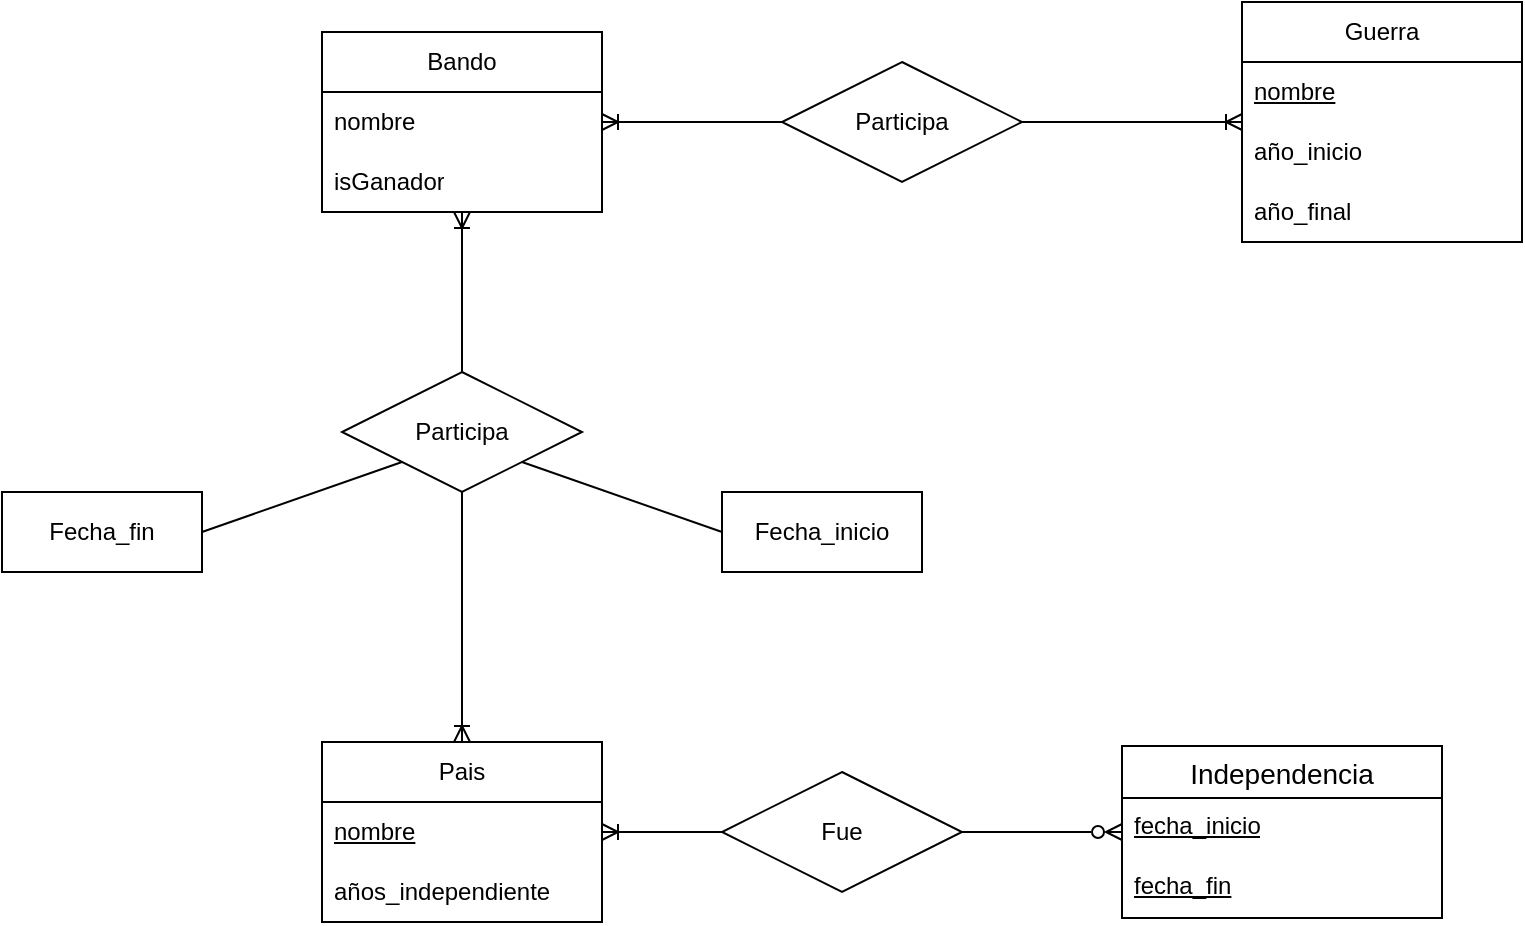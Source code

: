 <mxfile version="22.0.4" type="github" pages="2">
  <diagram id="xodAkxZxzh1Cj0b88DQv" name="Página-1">
    <mxGraphModel dx="1195" dy="640" grid="1" gridSize="10" guides="1" tooltips="1" connect="1" arrows="1" fold="1" page="1" pageScale="1" pageWidth="827" pageHeight="1169" math="0" shadow="0">
      <root>
        <mxCell id="0" />
        <mxCell id="1" parent="0" />
        <mxCell id="SI2Jbk0fxi3ZAPeUlPYS-1" value="Guerra" style="swimlane;fontStyle=0;childLayout=stackLayout;horizontal=1;startSize=30;horizontalStack=0;resizeParent=1;resizeParentMax=0;resizeLast=0;collapsible=1;marginBottom=0;whiteSpace=wrap;html=1;" parent="1" vertex="1">
          <mxGeometry x="780" y="225" width="140" height="120" as="geometry" />
        </mxCell>
        <mxCell id="SI2Jbk0fxi3ZAPeUlPYS-2" value="&lt;u&gt;nombre&lt;/u&gt;" style="text;strokeColor=none;fillColor=none;align=left;verticalAlign=middle;spacingLeft=4;spacingRight=4;overflow=hidden;points=[[0,0.5],[1,0.5]];portConstraint=eastwest;rotatable=0;whiteSpace=wrap;html=1;" parent="SI2Jbk0fxi3ZAPeUlPYS-1" vertex="1">
          <mxGeometry y="30" width="140" height="30" as="geometry" />
        </mxCell>
        <mxCell id="SI2Jbk0fxi3ZAPeUlPYS-3" value="año_inicio" style="text;strokeColor=none;fillColor=none;align=left;verticalAlign=middle;spacingLeft=4;spacingRight=4;overflow=hidden;points=[[0,0.5],[1,0.5]];portConstraint=eastwest;rotatable=0;whiteSpace=wrap;html=1;" parent="SI2Jbk0fxi3ZAPeUlPYS-1" vertex="1">
          <mxGeometry y="60" width="140" height="30" as="geometry" />
        </mxCell>
        <mxCell id="SI2Jbk0fxi3ZAPeUlPYS-4" value="año_final" style="text;strokeColor=none;fillColor=none;align=left;verticalAlign=middle;spacingLeft=4;spacingRight=4;overflow=hidden;points=[[0,0.5],[1,0.5]];portConstraint=eastwest;rotatable=0;whiteSpace=wrap;html=1;" parent="SI2Jbk0fxi3ZAPeUlPYS-1" vertex="1">
          <mxGeometry y="90" width="140" height="30" as="geometry" />
        </mxCell>
        <mxCell id="SI2Jbk0fxi3ZAPeUlPYS-5" value="Pais" style="swimlane;fontStyle=0;childLayout=stackLayout;horizontal=1;startSize=30;horizontalStack=0;resizeParent=1;resizeParentMax=0;resizeLast=0;collapsible=1;marginBottom=0;whiteSpace=wrap;html=1;" parent="1" vertex="1">
          <mxGeometry x="320" y="595" width="140" height="90" as="geometry" />
        </mxCell>
        <mxCell id="SI2Jbk0fxi3ZAPeUlPYS-6" value="&lt;u&gt;nombre&lt;/u&gt;" style="text;strokeColor=none;fillColor=none;align=left;verticalAlign=middle;spacingLeft=4;spacingRight=4;overflow=hidden;points=[[0,0.5],[1,0.5]];portConstraint=eastwest;rotatable=0;whiteSpace=wrap;html=1;" parent="SI2Jbk0fxi3ZAPeUlPYS-5" vertex="1">
          <mxGeometry y="30" width="140" height="30" as="geometry" />
        </mxCell>
        <mxCell id="SI2Jbk0fxi3ZAPeUlPYS-7" value="años_independiente" style="text;strokeColor=none;fillColor=none;align=left;verticalAlign=middle;spacingLeft=4;spacingRight=4;overflow=hidden;points=[[0,0.5],[1,0.5]];portConstraint=eastwest;rotatable=0;whiteSpace=wrap;html=1;" parent="SI2Jbk0fxi3ZAPeUlPYS-5" vertex="1">
          <mxGeometry y="60" width="140" height="30" as="geometry" />
        </mxCell>
        <mxCell id="SI2Jbk0fxi3ZAPeUlPYS-15" value="Independencia" style="swimlane;fontStyle=0;childLayout=stackLayout;horizontal=1;startSize=26;horizontalStack=0;resizeParent=1;resizeParentMax=0;resizeLast=0;collapsible=1;marginBottom=0;align=center;fontSize=14;" parent="1" vertex="1">
          <mxGeometry x="720" y="597" width="160" height="86" as="geometry" />
        </mxCell>
        <mxCell id="SI2Jbk0fxi3ZAPeUlPYS-16" value="&lt;u&gt;fecha_inicio&lt;/u&gt;" style="text;strokeColor=none;fillColor=none;spacingLeft=4;spacingRight=4;overflow=hidden;rotatable=0;points=[[0,0.5],[1,0.5]];portConstraint=eastwest;fontSize=12;whiteSpace=wrap;html=1;" parent="SI2Jbk0fxi3ZAPeUlPYS-15" vertex="1">
          <mxGeometry y="26" width="160" height="30" as="geometry" />
        </mxCell>
        <mxCell id="SI2Jbk0fxi3ZAPeUlPYS-17" value="&lt;u&gt;fecha_fin&lt;/u&gt;" style="text;strokeColor=none;fillColor=none;spacingLeft=4;spacingRight=4;overflow=hidden;rotatable=0;points=[[0,0.5],[1,0.5]];portConstraint=eastwest;fontSize=12;whiteSpace=wrap;html=1;" parent="SI2Jbk0fxi3ZAPeUlPYS-15" vertex="1">
          <mxGeometry y="56" width="160" height="30" as="geometry" />
        </mxCell>
        <mxCell id="SI2Jbk0fxi3ZAPeUlPYS-31" style="edgeStyle=orthogonalEdgeStyle;rounded=0;orthogonalLoop=1;jettySize=auto;html=1;endArrow=ERoneToMany;endFill=0;" parent="1" source="SI2Jbk0fxi3ZAPeUlPYS-19" target="SI2Jbk0fxi3ZAPeUlPYS-5" edge="1">
          <mxGeometry relative="1" as="geometry" />
        </mxCell>
        <mxCell id="nCyGMoYEvmogcTahltSp-5" style="edgeStyle=orthogonalEdgeStyle;rounded=0;orthogonalLoop=1;jettySize=auto;html=1;endArrow=ERoneToMany;endFill=0;" edge="1" parent="1" source="SI2Jbk0fxi3ZAPeUlPYS-19" target="nCyGMoYEvmogcTahltSp-1">
          <mxGeometry relative="1" as="geometry" />
        </mxCell>
        <mxCell id="SI2Jbk0fxi3ZAPeUlPYS-19" value="Participa" style="shape=rhombus;perimeter=rhombusPerimeter;whiteSpace=wrap;html=1;align=center;" parent="1" vertex="1">
          <mxGeometry x="330" y="410" width="120" height="60" as="geometry" />
        </mxCell>
        <mxCell id="SI2Jbk0fxi3ZAPeUlPYS-29" style="edgeStyle=orthogonalEdgeStyle;rounded=0;orthogonalLoop=1;jettySize=auto;html=1;endArrow=ERzeroToMany;endFill=0;" parent="1" source="SI2Jbk0fxi3ZAPeUlPYS-22" target="SI2Jbk0fxi3ZAPeUlPYS-15" edge="1">
          <mxGeometry relative="1" as="geometry" />
        </mxCell>
        <mxCell id="SI2Jbk0fxi3ZAPeUlPYS-30" style="edgeStyle=orthogonalEdgeStyle;rounded=0;orthogonalLoop=1;jettySize=auto;html=1;endArrow=ERoneToMany;endFill=0;" parent="1" source="SI2Jbk0fxi3ZAPeUlPYS-22" target="SI2Jbk0fxi3ZAPeUlPYS-5" edge="1">
          <mxGeometry relative="1" as="geometry" />
        </mxCell>
        <mxCell id="SI2Jbk0fxi3ZAPeUlPYS-22" value="Fue" style="shape=rhombus;perimeter=rhombusPerimeter;whiteSpace=wrap;html=1;align=center;" parent="1" vertex="1">
          <mxGeometry x="520" y="610" width="120" height="60" as="geometry" />
        </mxCell>
        <mxCell id="SI2Jbk0fxi3ZAPeUlPYS-33" value="Fecha_inicio" style="whiteSpace=wrap;html=1;align=center;" parent="1" vertex="1">
          <mxGeometry x="520" y="470" width="100" height="40" as="geometry" />
        </mxCell>
        <mxCell id="SI2Jbk0fxi3ZAPeUlPYS-34" value="Fecha_fin" style="whiteSpace=wrap;html=1;align=center;" parent="1" vertex="1">
          <mxGeometry x="160" y="470" width="100" height="40" as="geometry" />
        </mxCell>
        <mxCell id="SI2Jbk0fxi3ZAPeUlPYS-36" value="" style="endArrow=none;html=1;rounded=0;exitX=1;exitY=0.5;exitDx=0;exitDy=0;entryX=0;entryY=1;entryDx=0;entryDy=0;" parent="1" source="SI2Jbk0fxi3ZAPeUlPYS-34" target="SI2Jbk0fxi3ZAPeUlPYS-19" edge="1">
          <mxGeometry width="50" height="50" relative="1" as="geometry">
            <mxPoint x="340" y="360" as="sourcePoint" />
            <mxPoint x="390" y="310" as="targetPoint" />
          </mxGeometry>
        </mxCell>
        <mxCell id="SI2Jbk0fxi3ZAPeUlPYS-37" value="" style="endArrow=none;html=1;rounded=0;entryX=0;entryY=0.5;entryDx=0;entryDy=0;exitX=1;exitY=1;exitDx=0;exitDy=0;" parent="1" source="SI2Jbk0fxi3ZAPeUlPYS-19" target="SI2Jbk0fxi3ZAPeUlPYS-33" edge="1">
          <mxGeometry width="50" height="50" relative="1" as="geometry">
            <mxPoint x="340" y="360" as="sourcePoint" />
            <mxPoint x="390" y="310" as="targetPoint" />
          </mxGeometry>
        </mxCell>
        <mxCell id="nCyGMoYEvmogcTahltSp-1" value="Bando" style="swimlane;fontStyle=0;childLayout=stackLayout;horizontal=1;startSize=30;horizontalStack=0;resizeParent=1;resizeParentMax=0;resizeLast=0;collapsible=1;marginBottom=0;whiteSpace=wrap;html=1;" vertex="1" parent="1">
          <mxGeometry x="320" y="240" width="140" height="90" as="geometry" />
        </mxCell>
        <mxCell id="nCyGMoYEvmogcTahltSp-2" value="nombre" style="text;strokeColor=none;fillColor=none;align=left;verticalAlign=middle;spacingLeft=4;spacingRight=4;overflow=hidden;points=[[0,0.5],[1,0.5]];portConstraint=eastwest;rotatable=0;whiteSpace=wrap;html=1;" vertex="1" parent="nCyGMoYEvmogcTahltSp-1">
          <mxGeometry y="30" width="140" height="30" as="geometry" />
        </mxCell>
        <mxCell id="nCyGMoYEvmogcTahltSp-3" value="isGanador" style="text;strokeColor=none;fillColor=none;align=left;verticalAlign=middle;spacingLeft=4;spacingRight=4;overflow=hidden;points=[[0,0.5],[1,0.5]];portConstraint=eastwest;rotatable=0;whiteSpace=wrap;html=1;" vertex="1" parent="nCyGMoYEvmogcTahltSp-1">
          <mxGeometry y="60" width="140" height="30" as="geometry" />
        </mxCell>
        <mxCell id="nCyGMoYEvmogcTahltSp-7" style="edgeStyle=orthogonalEdgeStyle;rounded=0;orthogonalLoop=1;jettySize=auto;html=1;endArrow=ERoneToMany;endFill=0;" edge="1" parent="1" source="nCyGMoYEvmogcTahltSp-6" target="nCyGMoYEvmogcTahltSp-1">
          <mxGeometry relative="1" as="geometry" />
        </mxCell>
        <mxCell id="nCyGMoYEvmogcTahltSp-8" style="edgeStyle=orthogonalEdgeStyle;rounded=0;orthogonalLoop=1;jettySize=auto;html=1;endArrow=ERoneToMany;endFill=0;" edge="1" parent="1" source="nCyGMoYEvmogcTahltSp-6" target="SI2Jbk0fxi3ZAPeUlPYS-1">
          <mxGeometry relative="1" as="geometry" />
        </mxCell>
        <mxCell id="nCyGMoYEvmogcTahltSp-6" value="Participa" style="shape=rhombus;perimeter=rhombusPerimeter;whiteSpace=wrap;html=1;align=center;" vertex="1" parent="1">
          <mxGeometry x="550" y="255" width="120" height="60" as="geometry" />
        </mxCell>
      </root>
    </mxGraphModel>
  </diagram>
  <diagram id="iX0aM2fo2qfLLMMzfoPO" name="Página-2">
    <mxGraphModel dx="1050" dy="566" grid="1" gridSize="10" guides="1" tooltips="1" connect="1" arrows="1" fold="1" page="1" pageScale="1" pageWidth="827" pageHeight="1169" math="0" shadow="0">
      <root>
        <mxCell id="0" />
        <mxCell id="1" parent="0" />
      </root>
    </mxGraphModel>
  </diagram>
</mxfile>
